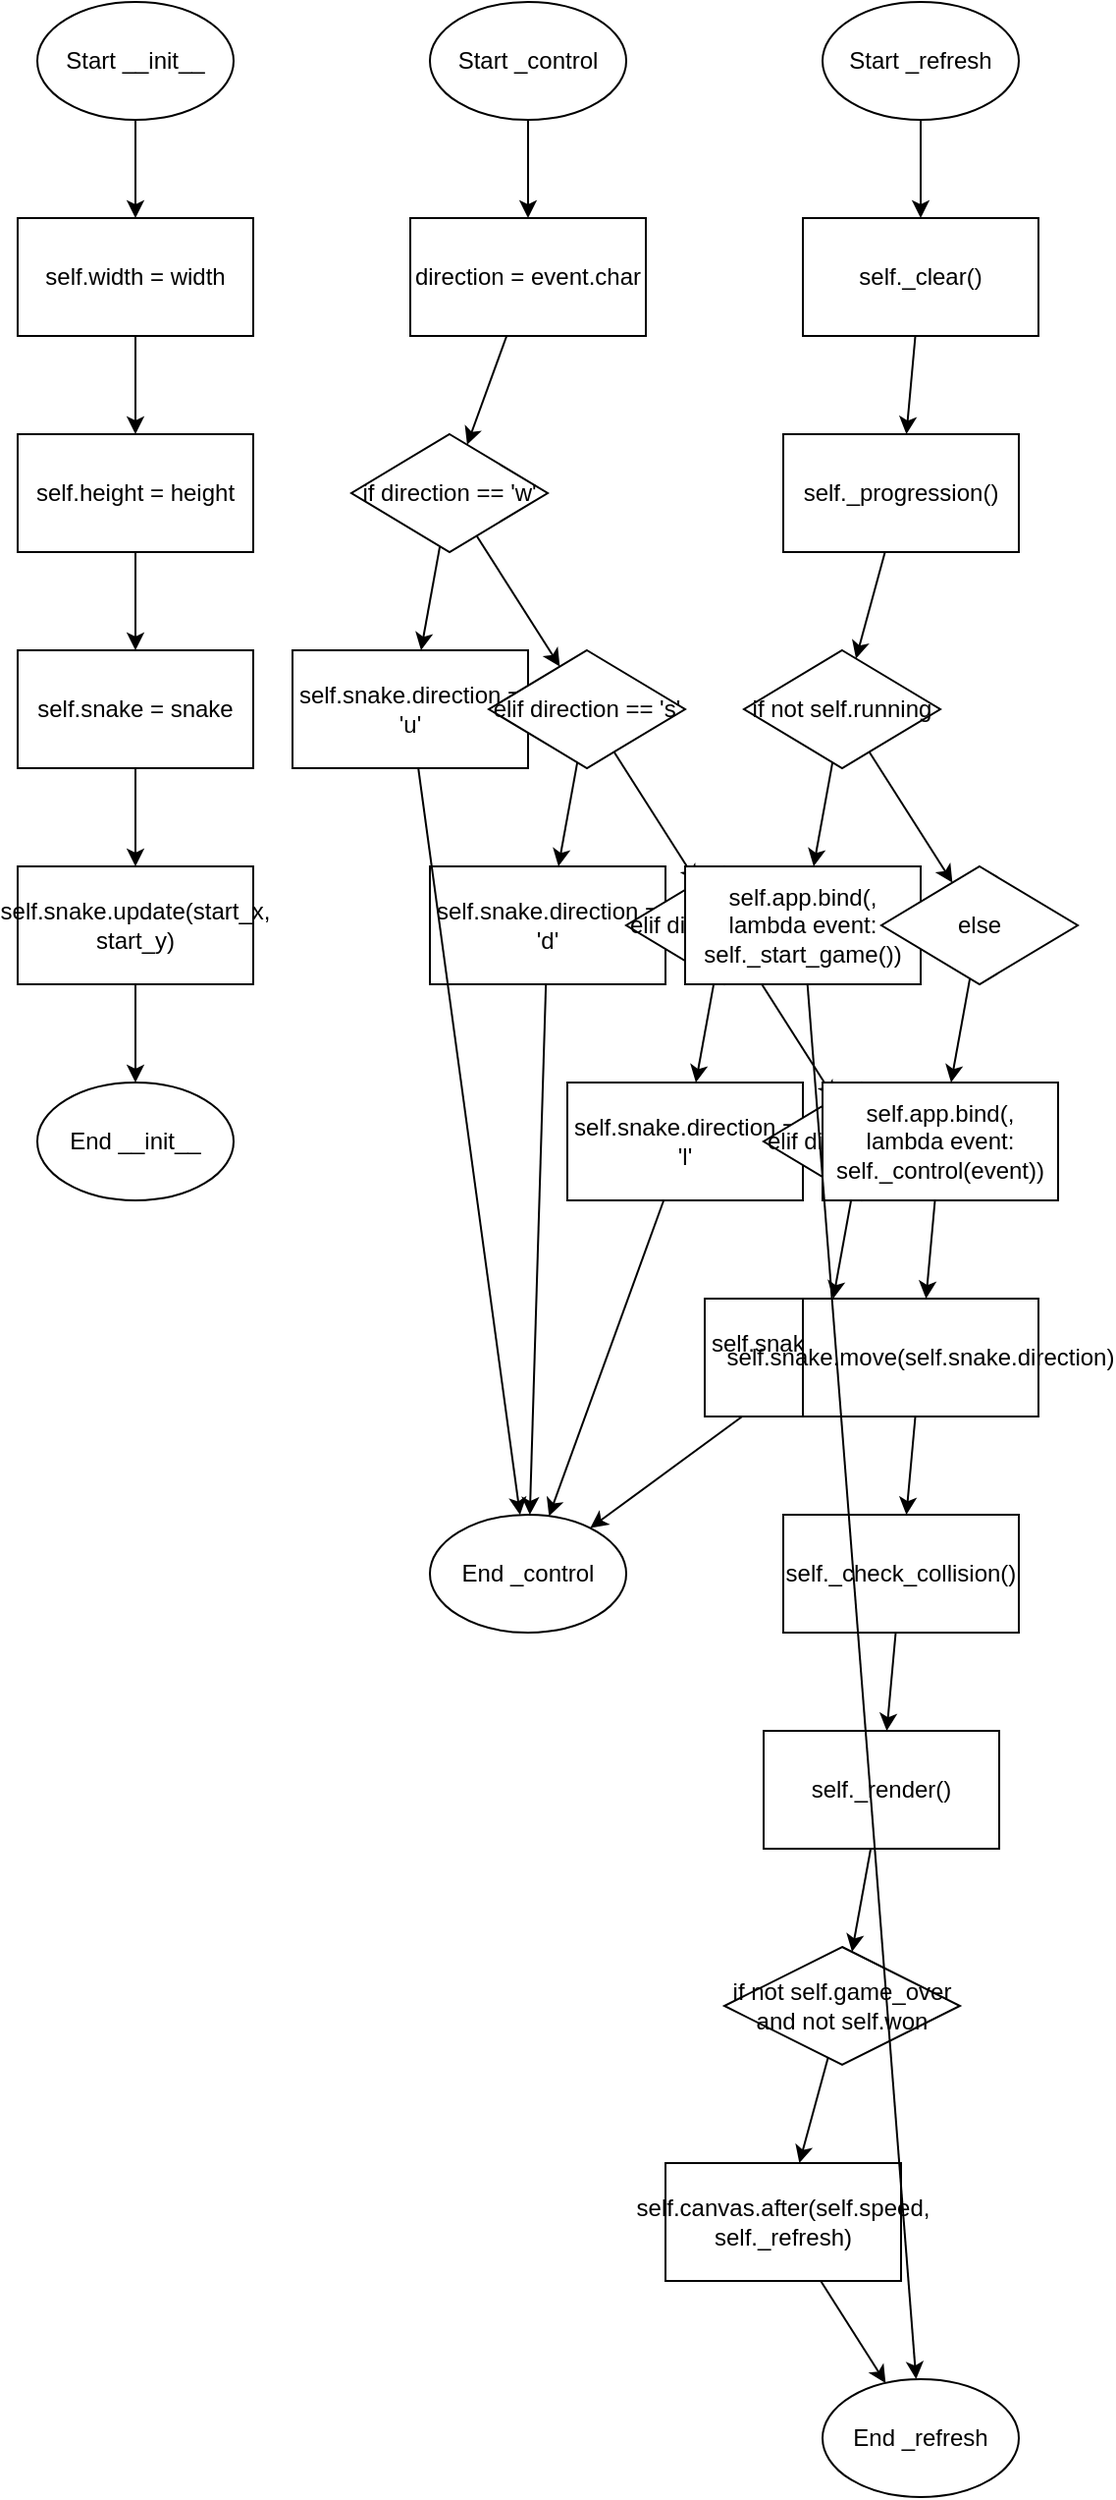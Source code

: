 <mxfile>
    <diagram name="All Functions">
        <mxGraphModel dx="1745" dy="2310" grid="1" gridSize="10" guides="1" tooltips="1" connect="1" arrows="1" fold="1" page="1" pageScale="1" pageWidth="827" pageHeight="1169" math="0" shadow="0">
            <root>
                <mxCell id="0"/>
                <mxCell id="1" parent="0"/>
                
                <!-- Function __init__ -->
                <mxCell id="2" value="Start __init__" style="ellipse;whiteSpace=wrap;html=1;" vertex="1" parent="1">
                    <mxGeometry x="90" y="60" width="100" height="60" as="geometry"/>
                </mxCell>
                <mxCell id="3" value="self.width = width" style="rounded=0;whiteSpace=wrap;html=1;" vertex="1" parent="1">
                    <mxGeometry x="80" y="170" width="120" height="60" as="geometry"/>
                </mxCell>
                <mxCell id="4" value="self.height = height" style="rounded=0;whiteSpace=wrap;html=1;" vertex="1" parent="1">
                    <mxGeometry x="80" y="280" width="120" height="60" as="geometry"/>
                </mxCell>
                <mxCell id="5" value="self.snake = snake" style="rounded=0;whiteSpace=wrap;html=1;" vertex="1" parent="1">
                    <mxGeometry x="80" y="390" width="120" height="60" as="geometry"/>
                </mxCell>
                <mxCell id="6" value="self.snake.update(start_x, start_y)" style="rounded=0;whiteSpace=wrap;html=1;" vertex="1" parent="1">
                    <mxGeometry x="80" y="500" width="120" height="60" as="geometry"/>
                </mxCell>
                <mxCell id="7" value="End __init__" style="ellipse;whiteSpace=wrap;html=1;" vertex="1" parent="1">
                    <mxGeometry x="90" y="610" width="100" height="60" as="geometry"/>
                </mxCell>
                <mxCell id="8" value="" style="edgeStyle=none;html=1;" edge="1" parent="1" source="2" target="3">
                    <mxGeometry relative="1" as="geometry"/>
                </mxCell>
                <mxCell id="9" value="" style="edgeStyle=none;html=1;" edge="1" parent="1" source="3" target="4">
                    <mxGeometry relative="1" as="geometry"/>
                </mxCell>
                <mxCell id="10" value="" style="edgeStyle=none;html=1;" edge="1" parent="1" source="4" target="5">
                    <mxGeometry relative="1" as="geometry"/>
                </mxCell>
                <mxCell id="11" value="" style="edgeStyle=none;html=1;" edge="1" parent="1" source="5" target="6">
                    <mxGeometry relative="1" as="geometry"/>
                </mxCell>
                <mxCell id="12" value="" style="edgeStyle=none;html=1;" edge="1" parent="1" source="6" target="7">
                    <mxGeometry relative="1" as="geometry"/>
                </mxCell>

                <!-- Function _control -->
                <mxCell id="13" value="Start _control" style="ellipse;whiteSpace=wrap;html=1;" vertex="1" parent="1">
                    <mxGeometry x="290" y="60" width="100" height="60" as="geometry"/>
                </mxCell>
                <mxCell id="14" value="direction = event.char" style="rounded=0;whiteSpace=wrap;html=1;" vertex="1" parent="1">
                    <mxGeometry x="280" y="170" width="120" height="60" as="geometry"/>
                </mxCell>
                <mxCell id="15" value="if direction == 'w'" style="rhombus;whiteSpace=wrap;html=1;" vertex="1" parent="1">
                    <mxGeometry x="250" y="280" width="100" height="60" as="geometry"/>
                </mxCell>
                <mxCell id="16" value="self.snake.direction = 'u'" style="rounded=0;whiteSpace=wrap;html=1;" vertex="1" parent="1">
                    <mxGeometry x="220" y="390" width="120" height="60" as="geometry"/>
                </mxCell>
                <mxCell id="17" value="elif direction == 's'" style="rhombus;whiteSpace=wrap;html=1;" vertex="1" parent="1">
                    <mxGeometry x="320" y="390" width="100" height="60" as="geometry"/>
                </mxCell>
                <mxCell id="18" value="self.snake.direction = 'd'" style="rounded=0;whiteSpace=wrap;html=1;" vertex="1" parent="1">
                    <mxGeometry x="290" y="500" width="120" height="60" as="geometry"/>
                </mxCell>
                <mxCell id="19" value="elif direction == 'a'" style="rhombus;whiteSpace=wrap;html=1;" vertex="1" parent="1">
                    <mxGeometry x="390" y="500" width="100" height="60" as="geometry"/>
                </mxCell>
                <mxCell id="20" value="self.snake.direction = 'l'" style="rounded=0;whiteSpace=wrap;html=1;" vertex="1" parent="1">
                    <mxGeometry x="360" y="610" width="120" height="60" as="geometry"/>
                </mxCell>
                <mxCell id="21" value="elif direction == 'd'" style="rhombus;whiteSpace=wrap;html=1;" vertex="1" parent="1">
                    <mxGeometry x="460" y="610" width="100" height="60" as="geometry"/>
                </mxCell>
                <mxCell id="22" value="self.snake.direction = 'r'" style="rounded=0;whiteSpace=wrap;html=1;" vertex="1" parent="1">
                    <mxGeometry x="430" y="720" width="120" height="60" as="geometry"/>
                </mxCell>
                <mxCell id="23" value="End _control" style="ellipse;whiteSpace=wrap;html=1;" vertex="1" parent="1">
                    <mxGeometry x="290" y="830" width="100" height="60" as="geometry"/>
                </mxCell>
                <mxCell id="24" value="" style="edgeStyle=none;html=1;" edge="1" parent="1" source="13" target="14">
                    <mxGeometry relative="1" as="geometry"/>
                </mxCell>
                <mxCell id="25" value="" style="edgeStyle=none;html=1;" edge="1" parent="1" source="14" target="15">
                    <mxGeometry relative="1" as="geometry"/>
                </mxCell>
                <mxCell id="26" value="" style="edgeStyle=none;html=1;" edge="1" parent="1" source="15" target="16">
                    <mxGeometry relative="1" as="geometry"/>
                </mxCell>
                <mxCell id="27" value="" style="edgeStyle=none;html=1;" edge="1" parent="1" source="16" target="23">
                    <mxGeometry relative="1" as="geometry"/>
                </mxCell>
                <mxCell id="28" value="" style="edgeStyle=none;html=1;" edge="1" parent="1" source="15" target="17">
                    <mxGeometry relative="1" as="geometry"/>
                </mxCell>
                <mxCell id="29" value="" style="edgeStyle=none;html=1;" edge="1" parent="1" source="17" target="18">
                    <mxGeometry relative="1" as="geometry"/>
                </mxCell>
                <mxCell id="30" value="" style="edgeStyle=none;html=1;" edge="1" parent="1" source="18" target="23">
                    <mxGeometry relative="1" as="geometry"/>
                </mxCell>
                <mxCell id="31" value="" style="edgeStyle=none;html=1;" edge="1" parent="1" source="17" target="19">
                    <mxGeometry relative="1" as="geometry"/>
                </mxCell>
                <mxCell id="32" value="" style="edgeStyle=none;html=1;" edge="1" parent="1" source="19" target="20">
                    <mxGeometry relative="1" as="geometry"/>
                </mxCell>
                <mxCell id="33" value="" style="edgeStyle=none;html=1;" edge="1" parent="1" source="20" target="23">
                    <mxGeometry relative="1" as="geometry"/>
                </mxCell>
                <mxCell id="34" value="" style="edgeStyle=none;html=1;" edge="1" parent="1" source="19" target="21">
                    <mxGeometry relative="1" as="geometry"/>
                </mxCell>
                <mxCell id="35" value="" style="edgeStyle=none;html=1;" edge="1" parent="1" source="21" target="22">
                    <mxGeometry relative="1" as="geometry"/>
                </mxCell>
                <mxCell id="36" value="" style="edgeStyle=none;html=1;" edge="1" parent="1" source="22" target="23">
                    <mxGeometry relative="1" as="geometry"/>
                </mxCell>

                <!-- Function _refresh -->
                <mxCell id="37" value="Start _refresh" style="ellipse;whiteSpace=wrap;html=1;" vertex="1" parent="1">
                    <mxGeometry x="490" y="60" width="100" height="60" as="geometry"/>
                </mxCell>
                <mxCell id="38" value="self._clear()" style="rounded=0;whiteSpace=wrap;html=1;" vertex="1" parent="1">
                    <mxGeometry x="480" y="170" width="120" height="60" as="geometry"/>
                </mxCell>
                <mxCell id="39" value="self._progression()" style="rounded=0;whiteSpace=wrap;html=1;" vertex="1" parent="1">
                    <mxGeometry x="470" y="280" width="120" height="60" as="geometry"/>
                </mxCell>
                <mxCell id="40" value="if not self.running" style="rhombus;whiteSpace=wrap;html=1;" vertex="1" parent="1">
                    <mxGeometry x="450" y="390" width="100" height="60" as="geometry"/>
                </mxCell>
                <mxCell id="41" value="self.app.bind(&lt;KeyPress&gt;, lambda event: self._start_game())" style="rounded=0;whiteSpace=wrap;html=1;" vertex="1" parent="1">
                    <mxGeometry x="420" y="500" width="120" height="60" as="geometry"/>
                </mxCell>
                <mxCell id="42" value="else" style="rhombus;whiteSpace=wrap;html=1;" vertex="1" parent="1">
                    <mxGeometry x="520" y="500" width="100" height="60" as="geometry"/>
                </mxCell>
                <mxCell id="43" value="self.app.bind(&lt;KeyPress&gt;, lambda event: self._control(event))" style="rounded=0;whiteSpace=wrap;html=1;" vertex="1" parent="1">
                    <mxGeometry x="490" y="610" width="120" height="60" as="geometry"/>
                </mxCell>
                <mxCell id="44" value="self.snake.move(self.snake.direction)" style="rounded=0;whiteSpace=wrap;html=1;" vertex="1" parent="1">
                    <mxGeometry x="480" y="720" width="120" height="60" as="geometry"/>
                </mxCell>
                <mxCell id="45" value="self._check_collision()" style="rounded=0;whiteSpace=wrap;html=1;" vertex="1" parent="1">
                    <mxGeometry x="470" y="830" width="120" height="60" as="geometry"/>
                </mxCell>
                <mxCell id="46" value="self._render()" style="rounded=0;whiteSpace=wrap;html=1;" vertex="1" parent="1">
                    <mxGeometry x="460" y="940" width="120" height="60" as="geometry"/>
                </mxCell>
                <mxCell id="47" value="if not self.game_over and not self.won" style="rhombus;whiteSpace=wrap;html=1;" vertex="1" parent="1">
                    <mxGeometry x="440" y="1050" width="120" height="60" as="geometry"/>
                </mxCell>
                <mxCell id="48" value="self.canvas.after(self.speed, self._refresh)" style="rounded=0;whiteSpace=wrap;html=1;" vertex="1" parent="1">
                    <mxGeometry x="410" y="1160" width="120" height="60" as="geometry"/>
                </mxCell>
                <mxCell id="49" value="End _refresh" style="ellipse;whiteSpace=wrap;html=1;" vertex="1" parent="1">
                    <mxGeometry x="490" y="1270" width="100" height="60" as="geometry"/>
                </mxCell>
                <mxCell id="50" value="" style="edgeStyle=none;html=1;" edge="1" parent="1" source="37" target="38">
                    <mxGeometry relative="1" as="geometry"/>
                </mxCell>
                <mxCell id="51" value="" style="edgeStyle=none;html=1;" edge="1" parent="1" source="38" target="39">
                    <mxGeometry relative="1" as="geometry"/>
                </mxCell>
                <mxCell id="52" value="" style="edgeStyle=none;html=1;" edge="1" parent="1" source="39" target="40">
                    <mxGeometry relative="1" as="geometry"/>
                </mxCell>
                <mxCell id="53" value="" style="edgeStyle=none;html=1;" edge="1" parent="1" source="40" target="41">
                    <mxGeometry relative="1" as="geometry"/>
                </mxCell>
                <mxCell id="54" value="" style="edgeStyle=none;html=1;" edge="1" parent="1" source="41" target="49">
                    <mxGeometry relative="1" as="geometry"/>
                </mxCell>
                <mxCell id="55" value="" style="edgeStyle=none;html=1;" edge="1" parent="1" source="40" target="42">
                    <mxGeometry relative="1" as="geometry"/>
                </mxCell>
                <mxCell id="56" value="" style="edgeStyle=none;html=1;" edge="1" parent="1" source="42" target="43">
                    <mxGeometry relative="1" as="geometry"/>
                </mxCell>
                <mxCell id="57" value="" style="edgeStyle=none;html=1;" edge="1" parent="1" source="43" target="44">
                    <mxGeometry relative="1" as="geometry"/>
                </mxCell>
                <mxCell id="58" value="" style="edgeStyle=none;html=1;" edge="1" parent="1" source="44" target="45">
                    <mxGeometry relative="1" as="geometry"/>
                </mxCell>
                <mxCell id="59" value="" style="edgeStyle=none;html=1;" edge="1" parent="1" source="45" target="46">
                    <mxGeometry relative="1" as="geometry"/>
                </mxCell>
                <mxCell id="60" value="" style="edgeStyle=none;html=1;" edge="1" parent="1" source="46" target="47">
                    <mxGeometry relative="1" as="geometry"/>
                </mxCell>
                <mxCell id="61" value="" style="edgeStyle=none;html=1;" edge="1" parent="1" source="47" target="48">
                    <mxGeometry relative="1" as="geometry"/>
                </mxCell>
                <mxCell id="62" value="" style="edgeStyle=none;html=1;" edge="1" parent="1" source="48" target="49">
                    <mxGeometry relative="1" as="geometry"/>
                </mxCell>
            </root>
        </mxGraphModel>
    </diagram>
</mxfile>
